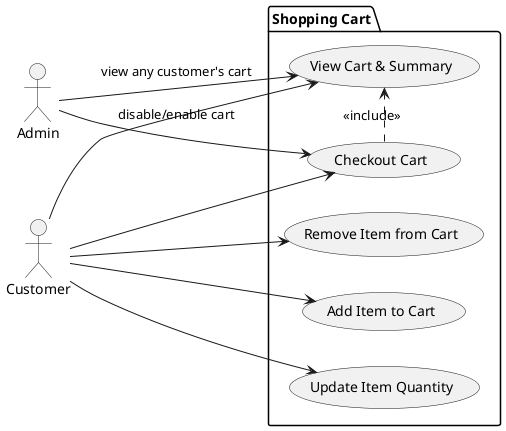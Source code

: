 @startuml UC_ShoppingCart
left to right direction

actor Customer as Buyer
actor Admin as SysAdmin

package "Shopping Cart" {
  usecase "Add Item to Cart" as UC_Add
  usecase "View Cart & Summary" as UC_ViewCart
  usecase "Update Item Quantity" as UC_UpdateQty
  usecase "Remove Item from Cart" as UC_Remove
  usecase "Checkout Cart" as UC_Checkout
}

Buyer --> UC_Add
Buyer --> UC_ViewCart
Buyer --> UC_UpdateQty
Buyer --> UC_Remove
Buyer --> UC_Checkout

SysAdmin --> UC_ViewCart : "view any customer's cart"
SysAdmin --> UC_Checkout : "disable/enable cart"
UC_Checkout .> UC_ViewCart : <<include>>
@enduml
